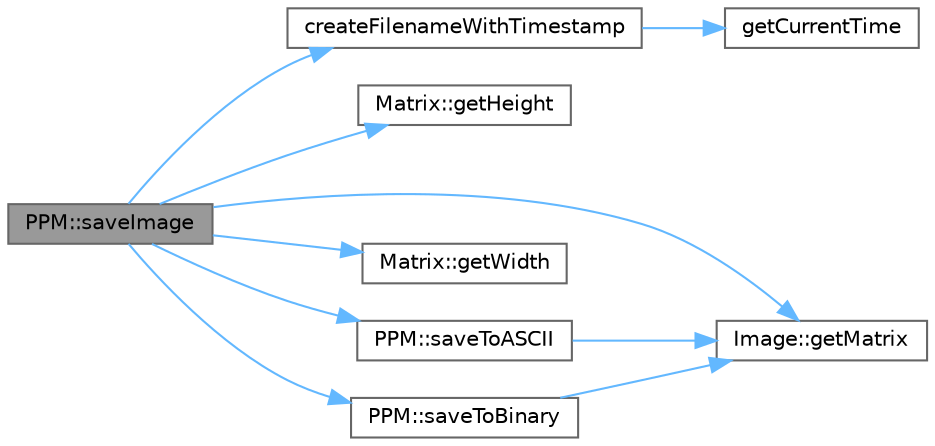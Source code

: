 digraph "PPM::saveImage"
{
 // INTERACTIVE_SVG=YES
 // LATEX_PDF_SIZE
  bgcolor="transparent";
  edge [fontname=Helvetica,fontsize=10,labelfontname=Helvetica,labelfontsize=10];
  node [fontname=Helvetica,fontsize=10,shape=box,height=0.2,width=0.4];
  rankdir="LR";
  Node1 [id="Node000001",label="PPM::saveImage",height=0.2,width=0.4,color="gray40", fillcolor="grey60", style="filled", fontcolor="black",tooltip="Saves the provided image to a file."];
  Node1 -> Node2 [id="edge1_Node000001_Node000002",color="steelblue1",style="solid",tooltip=" "];
  Node2 [id="Node000002",label="createFilenameWithTimestamp",height=0.2,width=0.4,color="grey40", fillcolor="white", style="filled",URL="$_helpers_8hpp.html#a455a78d5cffc6a965d9804899f255522",tooltip="Creates a filename by appending a timestamp to the base name if the current name is NO_SAVE_NAME."];
  Node2 -> Node3 [id="edge2_Node000002_Node000003",color="steelblue1",style="solid",tooltip=" "];
  Node3 [id="Node000003",label="getCurrentTime",height=0.2,width=0.4,color="grey40", fillcolor="white", style="filled",URL="$_helpers_8hpp.html#ad14236769647c9a6027e0cd6ab8fa34c",tooltip="Returns the current time formatted as \"(HH-MM-SS)\"."];
  Node1 -> Node4 [id="edge3_Node000001_Node000004",color="steelblue1",style="solid",tooltip=" "];
  Node4 [id="Node000004",label="Matrix::getHeight",height=0.2,width=0.4,color="grey40", fillcolor="white", style="filled",URL="$class_matrix.html#acb7ff583a131d29224f368b13fd40a5a",tooltip="Returns the height of the matrix."];
  Node1 -> Node5 [id="edge4_Node000001_Node000005",color="steelblue1",style="solid",tooltip=" "];
  Node5 [id="Node000005",label="Image::getMatrix",height=0.2,width=0.4,color="grey40", fillcolor="white", style="filled",URL="$class_image.html#ad4f50b642f69435f20c0bc5e57fe76ec",tooltip="Gets a reference to the image matrix (modifiable)."];
  Node1 -> Node6 [id="edge5_Node000001_Node000006",color="steelblue1",style="solid",tooltip=" "];
  Node6 [id="Node000006",label="Matrix::getWidth",height=0.2,width=0.4,color="grey40", fillcolor="white", style="filled",URL="$class_matrix.html#a23d0bc1229287aa1e89a475e56fdab48",tooltip="Returns the width of the matrix."];
  Node1 -> Node7 [id="edge6_Node000001_Node000007",color="steelblue1",style="solid",tooltip=" "];
  Node7 [id="Node000007",label="PPM::saveToASCII",height=0.2,width=0.4,color="grey40", fillcolor="white", style="filled",URL="$class_p_p_m.html#a64e6750d5da02b403233d2bc03074685",tooltip="Saves the image's pixel data in ASCII format."];
  Node7 -> Node5 [id="edge7_Node000007_Node000005",color="steelblue1",style="solid",tooltip=" "];
  Node1 -> Node8 [id="edge8_Node000001_Node000008",color="steelblue1",style="solid",tooltip=" "];
  Node8 [id="Node000008",label="PPM::saveToBinary",height=0.2,width=0.4,color="grey40", fillcolor="white", style="filled",URL="$class_p_p_m.html#a24273130b3ba4f646ad5c814b7b23707",tooltip="Saves the image's pixel data in binary format."];
  Node8 -> Node5 [id="edge9_Node000008_Node000005",color="steelblue1",style="solid",tooltip=" "];
}
